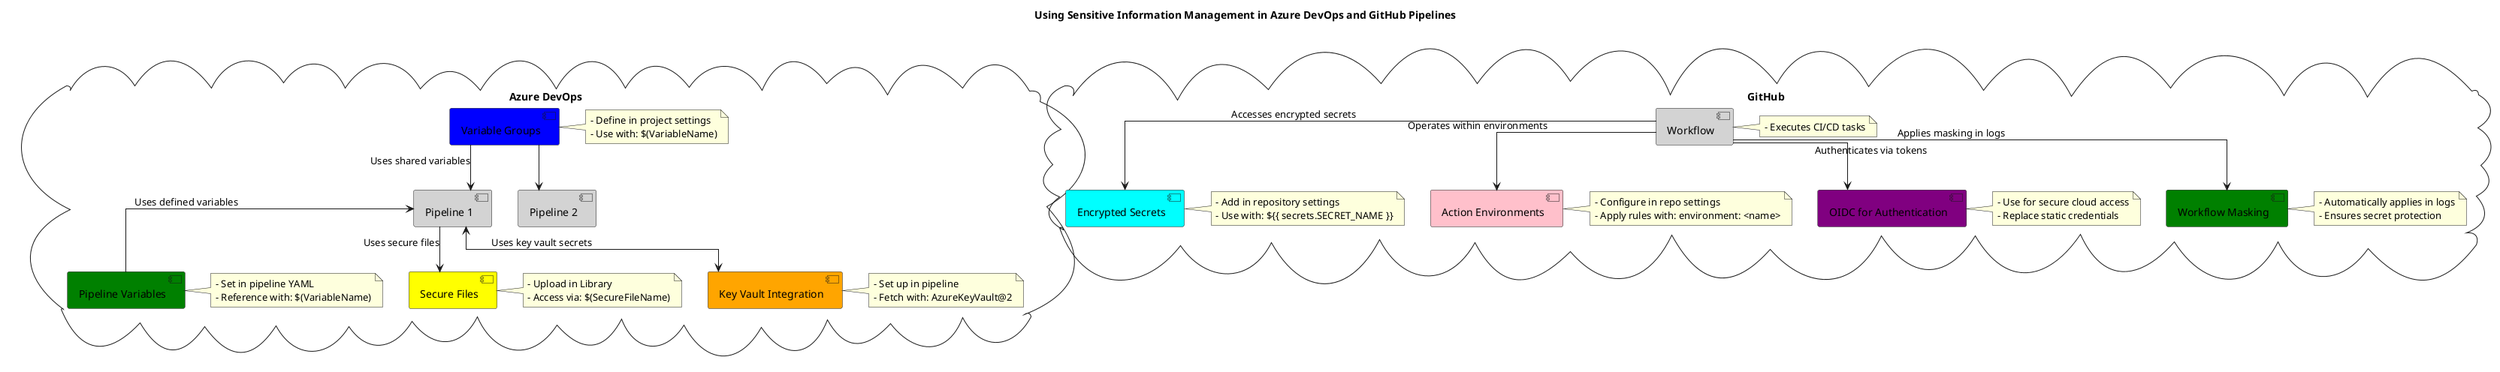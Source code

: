 @startuml
skinparam linetype ortho

title Using Sensitive Information Management in Azure DevOps and GitHub Pipelines

cloud "Azure DevOps" {
    component "Variable Groups" as VG #Blue
    note right of VG
      - Define in project settings
      - Use with: $(VariableName)
    end note

    component "Pipeline 1" as PL1 #LightGray

    component "Pipeline 2" as PL2 #LightGray

    component "Pipeline Variables" as PV #Green
    note right of PV
      - Set in pipeline YAML
      - Reference with: $(VariableName)
    end note

    component "Secure Files" as SF #Yellow
    note right of SF
      - Upload in Library
      - Access via: $(SecureFileName)
    end note

    component "Key Vault Integration" as KV #Orange
    note right of KV
      - Set up in pipeline
      - Fetch with: AzureKeyVault@2
    end note
}

cloud "GitHub" {
    component "Encrypted Secrets" as ES #Cyan
    note right of ES
      - Add in repository settings
      - Use with: ${{ secrets.SECRET_NAME }}
    end note

    component "Action Environments" as AE #Pink
    note right of AE
      - Configure in repo settings
      - Apply rules with: environment: <name>
    end note

    component "OIDC for Authentication" as OIDC #Purple
    note right of OIDC
      - Use for secure cloud access
      - Replace static credentials
    end note

    component "Workflow Masking" as WM #Green
    note right of WM
      - Automatically applies in logs
      - Ensures secret protection
    end note

    component "Workflow" as WF #LightGray
    note right of WF
      - Executes CI/CD tasks
    end note
}

VG --> PL1 : Uses shared variables
VG --> PL2
PL1 <-- PV : Uses defined variables
PL1 --> SF : Uses secure files
PL1 <--> KV : Uses key vault secrets

WF --> ES : Accesses encrypted secrets
WF --> AE : Operates within environments
WF --> OIDC : Authenticates via tokens
WF --> WM : Applies masking in logs

@enduml